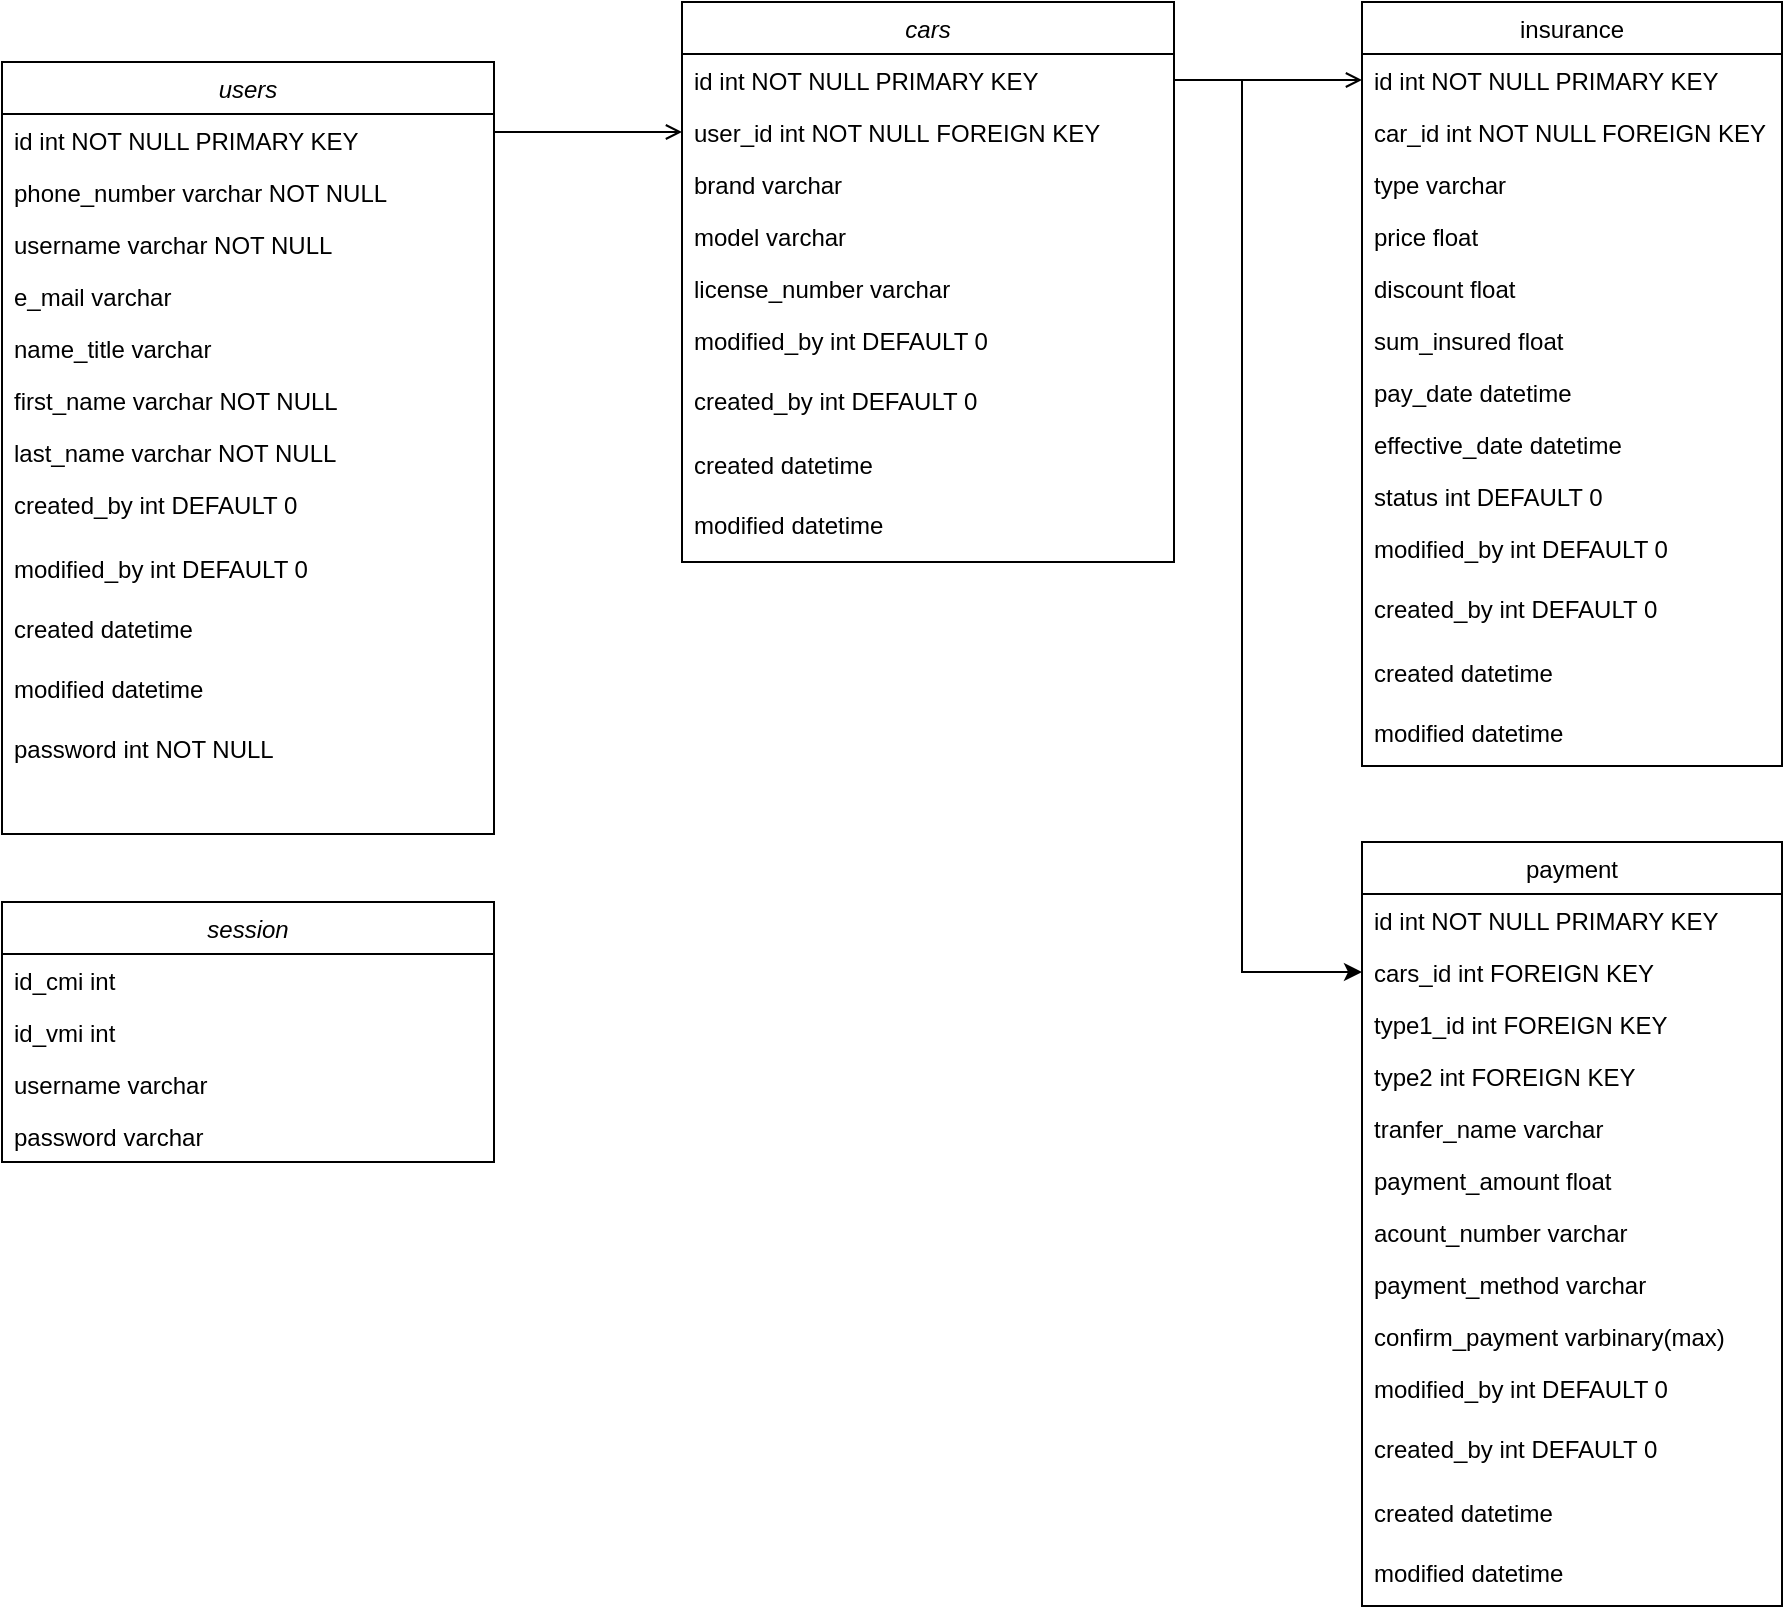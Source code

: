 <mxfile version="15.2.7" type="device"><diagram id="C5RBs43oDa-KdzZeNtuy" name="Page-1"><mxGraphModel dx="1158" dy="413" grid="1" gridSize="10" guides="0" tooltips="1" connect="1" arrows="1" fold="1" page="1" pageScale="1" pageWidth="827" pageHeight="1169" math="0" shadow="0"><root><mxCell id="WIyWlLk6GJQsqaUBKTNV-0"/><mxCell id="WIyWlLk6GJQsqaUBKTNV-1" parent="WIyWlLk6GJQsqaUBKTNV-0"/><mxCell id="zkfFHV4jXpPFQw0GAbJ--0" value="users" style="swimlane;fontStyle=2;align=center;verticalAlign=top;childLayout=stackLayout;horizontal=1;startSize=26;horizontalStack=0;resizeParent=1;resizeLast=0;collapsible=1;marginBottom=0;rounded=0;shadow=0;strokeWidth=1;" parent="WIyWlLk6GJQsqaUBKTNV-1" vertex="1"><mxGeometry x="-100" y="110" width="246" height="386" as="geometry"><mxRectangle x="230" y="140" width="160" height="26" as="alternateBounds"/></mxGeometry></mxCell><mxCell id="zkfFHV4jXpPFQw0GAbJ--1" value="id int NOT NULL PRIMARY KEY&#10; " style="text;align=left;verticalAlign=top;spacingLeft=4;spacingRight=4;overflow=hidden;rotatable=0;points=[[0,0.5],[1,0.5]];portConstraint=eastwest;" parent="zkfFHV4jXpPFQw0GAbJ--0" vertex="1"><mxGeometry y="26" width="246" height="26" as="geometry"/></mxCell><mxCell id="zkfFHV4jXpPFQw0GAbJ--2" value="phone_number varchar NOT NULL" style="text;align=left;verticalAlign=top;spacingLeft=4;spacingRight=4;overflow=hidden;rotatable=0;points=[[0,0.5],[1,0.5]];portConstraint=eastwest;rounded=0;shadow=0;html=0;" parent="zkfFHV4jXpPFQw0GAbJ--0" vertex="1"><mxGeometry y="52" width="246" height="26" as="geometry"/></mxCell><mxCell id="GPKDCNuhhVDQD-fCaBVK-17" value="username varchar NOT NULL" style="text;align=left;verticalAlign=top;spacingLeft=4;spacingRight=4;overflow=hidden;rotatable=0;points=[[0,0.5],[1,0.5]];portConstraint=eastwest;rounded=0;shadow=0;html=0;" parent="zkfFHV4jXpPFQw0GAbJ--0" vertex="1"><mxGeometry y="78" width="246" height="26" as="geometry"/></mxCell><mxCell id="BGnVpHah1kqvxurypwCw-67" value="e_mail varchar " style="text;align=left;verticalAlign=top;spacingLeft=4;spacingRight=4;overflow=hidden;rotatable=0;points=[[0,0.5],[1,0.5]];portConstraint=eastwest;rounded=0;shadow=0;html=0;" parent="zkfFHV4jXpPFQw0GAbJ--0" vertex="1"><mxGeometry y="104" width="246" height="26" as="geometry"/></mxCell><mxCell id="BGnVpHah1kqvxurypwCw-3" value="name_title varchar " style="text;align=left;verticalAlign=top;spacingLeft=4;spacingRight=4;overflow=hidden;rotatable=0;points=[[0,0.5],[1,0.5]];portConstraint=eastwest;rounded=0;shadow=0;html=0;" parent="zkfFHV4jXpPFQw0GAbJ--0" vertex="1"><mxGeometry y="130" width="246" height="26" as="geometry"/></mxCell><mxCell id="BGnVpHah1kqvxurypwCw-0" value="first_name varchar NOT NULL" style="text;align=left;verticalAlign=top;spacingLeft=4;spacingRight=4;overflow=hidden;rotatable=0;points=[[0,0.5],[1,0.5]];portConstraint=eastwest;rounded=0;shadow=0;html=0;" parent="zkfFHV4jXpPFQw0GAbJ--0" vertex="1"><mxGeometry y="156" width="246" height="26" as="geometry"/></mxCell><mxCell id="BGnVpHah1kqvxurypwCw-22" value="last_name varchar NOT NULL" style="text;align=left;verticalAlign=top;spacingLeft=4;spacingRight=4;overflow=hidden;rotatable=0;points=[[0,0.5],[1,0.5]];portConstraint=eastwest;rounded=0;shadow=0;html=0;" parent="zkfFHV4jXpPFQw0GAbJ--0" vertex="1"><mxGeometry y="182" width="246" height="26" as="geometry"/></mxCell><mxCell id="BGnVpHah1kqvxurypwCw-81" value="created_by int DEFAULT 0" style="text;align=left;verticalAlign=top;spacingLeft=4;spacingRight=4;overflow=hidden;rotatable=0;points=[[0,0.5],[1,0.5]];portConstraint=eastwest;rounded=0;shadow=0;html=0;" parent="zkfFHV4jXpPFQw0GAbJ--0" vertex="1"><mxGeometry y="208" width="246" height="32" as="geometry"/></mxCell><mxCell id="BGnVpHah1kqvxurypwCw-83" value="modified_by int DEFAULT 0" style="text;align=left;verticalAlign=top;spacingLeft=4;spacingRight=4;overflow=hidden;rotatable=0;points=[[0,0.5],[1,0.5]];portConstraint=eastwest;rounded=0;shadow=0;html=0;" parent="zkfFHV4jXpPFQw0GAbJ--0" vertex="1"><mxGeometry y="240" width="246" height="30" as="geometry"/></mxCell><mxCell id="BGnVpHah1kqvxurypwCw-80" value="created datetime " style="text;align=left;verticalAlign=top;spacingLeft=4;spacingRight=4;overflow=hidden;rotatable=0;points=[[0,0.5],[1,0.5]];portConstraint=eastwest;rounded=0;shadow=0;html=0;" parent="zkfFHV4jXpPFQw0GAbJ--0" vertex="1"><mxGeometry y="270" width="246" height="30" as="geometry"/></mxCell><mxCell id="BGnVpHah1kqvxurypwCw-82" value="modified datetime" style="text;align=left;verticalAlign=top;spacingLeft=4;spacingRight=4;overflow=hidden;rotatable=0;points=[[0,0.5],[1,0.5]];portConstraint=eastwest;rounded=0;shadow=0;html=0;" parent="zkfFHV4jXpPFQw0GAbJ--0" vertex="1"><mxGeometry y="300" width="246" height="30" as="geometry"/></mxCell><mxCell id="zkfFHV4jXpPFQw0GAbJ--3" value="password int NOT NULL" style="text;align=left;verticalAlign=top;spacingLeft=4;spacingRight=4;overflow=hidden;rotatable=0;points=[[0,0.5],[1,0.5]];portConstraint=eastwest;rounded=0;shadow=0;html=0;" parent="zkfFHV4jXpPFQw0GAbJ--0" vertex="1"><mxGeometry y="330" width="246" height="26" as="geometry"/></mxCell><mxCell id="zkfFHV4jXpPFQw0GAbJ--17" value="insurance" style="swimlane;fontStyle=0;align=center;verticalAlign=top;childLayout=stackLayout;horizontal=1;startSize=26;horizontalStack=0;resizeParent=1;resizeLast=0;collapsible=1;marginBottom=0;rounded=0;shadow=0;strokeWidth=1;" parent="WIyWlLk6GJQsqaUBKTNV-1" vertex="1"><mxGeometry x="580" y="80" width="210" height="382" as="geometry"><mxRectangle x="550" y="140" width="160" height="26" as="alternateBounds"/></mxGeometry></mxCell><mxCell id="BGnVpHah1kqvxurypwCw-77" value="id int NOT NULL PRIMARY KEY" style="text;align=left;verticalAlign=top;spacingLeft=4;spacingRight=4;overflow=hidden;rotatable=0;points=[[0,0.5],[1,0.5]];portConstraint=eastwest;" parent="zkfFHV4jXpPFQw0GAbJ--17" vertex="1"><mxGeometry y="26" width="210" height="26" as="geometry"/></mxCell><mxCell id="zkfFHV4jXpPFQw0GAbJ--18" value="car_id int NOT NULL FOREIGN KEY" style="text;align=left;verticalAlign=top;spacingLeft=4;spacingRight=4;overflow=hidden;rotatable=0;points=[[0,0.5],[1,0.5]];portConstraint=eastwest;" parent="zkfFHV4jXpPFQw0GAbJ--17" vertex="1"><mxGeometry y="52" width="210" height="26" as="geometry"/></mxCell><mxCell id="zkfFHV4jXpPFQw0GAbJ--19" value="type varchar " style="text;align=left;verticalAlign=top;spacingLeft=4;spacingRight=4;overflow=hidden;rotatable=0;points=[[0,0.5],[1,0.5]];portConstraint=eastwest;rounded=0;shadow=0;html=0;" parent="zkfFHV4jXpPFQw0GAbJ--17" vertex="1"><mxGeometry y="78" width="210" height="26" as="geometry"/></mxCell><mxCell id="zkfFHV4jXpPFQw0GAbJ--21" value="price float " style="text;align=left;verticalAlign=top;spacingLeft=4;spacingRight=4;overflow=hidden;rotatable=0;points=[[0,0.5],[1,0.5]];portConstraint=eastwest;rounded=0;shadow=0;html=0;" parent="zkfFHV4jXpPFQw0GAbJ--17" vertex="1"><mxGeometry y="104" width="210" height="26" as="geometry"/></mxCell><mxCell id="BR4CpVQDQXEExPvIQlpN-1" value="discount float " style="text;align=left;verticalAlign=top;spacingLeft=4;spacingRight=4;overflow=hidden;rotatable=0;points=[[0,0.5],[1,0.5]];portConstraint=eastwest;rounded=0;shadow=0;html=0;" parent="zkfFHV4jXpPFQw0GAbJ--17" vertex="1"><mxGeometry y="130" width="210" height="26" as="geometry"/></mxCell><mxCell id="BGnVpHah1kqvxurypwCw-63" value="sum_insured float " style="text;align=left;verticalAlign=top;spacingLeft=4;spacingRight=4;overflow=hidden;rotatable=0;points=[[0,0.5],[1,0.5]];portConstraint=eastwest;rounded=0;shadow=0;html=0;" parent="zkfFHV4jXpPFQw0GAbJ--17" vertex="1"><mxGeometry y="156" width="210" height="26" as="geometry"/></mxCell><mxCell id="j0jSH_E6f-_-7eDL40kZ-25" value="pay_date datetime" style="text;align=left;verticalAlign=top;spacingLeft=4;spacingRight=4;overflow=hidden;rotatable=0;points=[[0,0.5],[1,0.5]];portConstraint=eastwest;rounded=0;shadow=0;html=0;" parent="zkfFHV4jXpPFQw0GAbJ--17" vertex="1"><mxGeometry y="182" width="210" height="26" as="geometry"/></mxCell><mxCell id="BGnVpHah1kqvxurypwCw-56" value="effective_date datetime" style="text;align=left;verticalAlign=top;spacingLeft=4;spacingRight=4;overflow=hidden;rotatable=0;points=[[0,0.5],[1,0.5]];portConstraint=eastwest;rounded=0;shadow=0;html=0;" parent="zkfFHV4jXpPFQw0GAbJ--17" vertex="1"><mxGeometry y="208" width="210" height="26" as="geometry"/></mxCell><mxCell id="BGnVpHah1kqvxurypwCw-90" value="status int DEFAULT 0" style="text;align=left;verticalAlign=top;spacingLeft=4;spacingRight=4;overflow=hidden;rotatable=0;points=[[0,0.5],[1,0.5]];portConstraint=eastwest;rounded=0;shadow=0;html=0;" parent="zkfFHV4jXpPFQw0GAbJ--17" vertex="1"><mxGeometry y="234" width="210" height="26" as="geometry"/></mxCell><mxCell id="BGnVpHah1kqvxurypwCw-91" value="modified_by int DEFAULT 0" style="text;align=left;verticalAlign=top;spacingLeft=4;spacingRight=4;overflow=hidden;rotatable=0;points=[[0,0.5],[1,0.5]];portConstraint=eastwest;rounded=0;shadow=0;html=0;" parent="zkfFHV4jXpPFQw0GAbJ--17" vertex="1"><mxGeometry y="260" width="210" height="30" as="geometry"/></mxCell><mxCell id="BGnVpHah1kqvxurypwCw-92" value="created_by int DEFAULT 0" style="text;align=left;verticalAlign=top;spacingLeft=4;spacingRight=4;overflow=hidden;rotatable=0;points=[[0,0.5],[1,0.5]];portConstraint=eastwest;rounded=0;shadow=0;html=0;" parent="zkfFHV4jXpPFQw0GAbJ--17" vertex="1"><mxGeometry y="290" width="210" height="32" as="geometry"/></mxCell><mxCell id="BGnVpHah1kqvxurypwCw-93" value="created datetime " style="text;align=left;verticalAlign=top;spacingLeft=4;spacingRight=4;overflow=hidden;rotatable=0;points=[[0,0.5],[1,0.5]];portConstraint=eastwest;rounded=0;shadow=0;html=0;" parent="zkfFHV4jXpPFQw0GAbJ--17" vertex="1"><mxGeometry y="322" width="210" height="30" as="geometry"/></mxCell><mxCell id="BGnVpHah1kqvxurypwCw-94" value="modified datetime" style="text;align=left;verticalAlign=top;spacingLeft=4;spacingRight=4;overflow=hidden;rotatable=0;points=[[0,0.5],[1,0.5]];portConstraint=eastwest;rounded=0;shadow=0;html=0;" parent="zkfFHV4jXpPFQw0GAbJ--17" vertex="1"><mxGeometry y="352" width="210" height="30" as="geometry"/></mxCell><mxCell id="zkfFHV4jXpPFQw0GAbJ--26" value="" style="endArrow=open;shadow=0;strokeWidth=1;rounded=0;endFill=1;edgeStyle=elbowEdgeStyle;elbow=vertical;entryX=0;entryY=0.5;entryDx=0;entryDy=0;exitX=1;exitY=0.5;exitDx=0;exitDy=0;" parent="WIyWlLk6GJQsqaUBKTNV-1" source="zkfFHV4jXpPFQw0GAbJ--1" target="BGnVpHah1kqvxurypwCw-41" edge="1"><mxGeometry x="0.5" y="41" relative="1" as="geometry"><mxPoint x="380" y="192" as="sourcePoint"/><mxPoint x="540" y="192" as="targetPoint"/><mxPoint x="-40" y="32" as="offset"/><Array as="points"><mxPoint x="200" y="145"/><mxPoint x="160" y="149"/><mxPoint x="210" y="155"/><mxPoint x="180" y="149"/><mxPoint x="180" y="175"/><mxPoint x="190" y="175"/><mxPoint x="160" y="149"/><mxPoint x="180" y="140"/><mxPoint x="530" y="110"/><mxPoint x="490" y="190"/><mxPoint x="420" y="160"/></Array></mxGeometry></mxCell><mxCell id="BGnVpHah1kqvxurypwCw-40" value="cars" style="swimlane;fontStyle=2;align=center;verticalAlign=top;childLayout=stackLayout;horizontal=1;startSize=26;horizontalStack=0;resizeParent=1;resizeLast=0;collapsible=1;marginBottom=0;rounded=0;shadow=0;strokeWidth=1;" parent="WIyWlLk6GJQsqaUBKTNV-1" vertex="1"><mxGeometry x="240" y="80" width="246" height="280" as="geometry"><mxRectangle x="230" y="140" width="160" height="26" as="alternateBounds"/></mxGeometry></mxCell><mxCell id="BGnVpHah1kqvxurypwCw-58" value="id int NOT NULL PRIMARY KEY" style="text;align=left;verticalAlign=top;spacingLeft=4;spacingRight=4;overflow=hidden;rotatable=0;points=[[0,0.5],[1,0.5]];portConstraint=eastwest;" parent="BGnVpHah1kqvxurypwCw-40" vertex="1"><mxGeometry y="26" width="246" height="26" as="geometry"/></mxCell><mxCell id="BGnVpHah1kqvxurypwCw-41" value="user_id int NOT NULL FOREIGN KEY" style="text;align=left;verticalAlign=top;spacingLeft=4;spacingRight=4;overflow=hidden;rotatable=0;points=[[0,0.5],[1,0.5]];portConstraint=eastwest;fontColor=#000000;" parent="BGnVpHah1kqvxurypwCw-40" vertex="1"><mxGeometry y="52" width="246" height="26" as="geometry"/></mxCell><mxCell id="BGnVpHah1kqvxurypwCw-47" value="brand varchar" style="text;align=left;verticalAlign=top;spacingLeft=4;spacingRight=4;overflow=hidden;rotatable=0;points=[[0,0.5],[1,0.5]];portConstraint=eastwest;rounded=0;shadow=0;html=0;" parent="BGnVpHah1kqvxurypwCw-40" vertex="1"><mxGeometry y="78" width="246" height="26" as="geometry"/></mxCell><mxCell id="BGnVpHah1kqvxurypwCw-48" value="model varchar " style="text;align=left;verticalAlign=top;spacingLeft=4;spacingRight=4;overflow=hidden;rotatable=0;points=[[0,0.5],[1,0.5]];portConstraint=eastwest;rounded=0;shadow=0;html=0;" parent="BGnVpHah1kqvxurypwCw-40" vertex="1"><mxGeometry y="104" width="246" height="26" as="geometry"/></mxCell><mxCell id="BGnVpHah1kqvxurypwCw-54" value="license_number varchar" style="text;align=left;verticalAlign=top;spacingLeft=4;spacingRight=4;overflow=hidden;rotatable=0;points=[[0,0.5],[1,0.5]];portConstraint=eastwest;rounded=0;shadow=0;html=0;" parent="BGnVpHah1kqvxurypwCw-40" vertex="1"><mxGeometry y="130" width="246" height="26" as="geometry"/></mxCell><mxCell id="BGnVpHah1kqvxurypwCw-89" value="modified_by int DEFAULT 0" style="text;align=left;verticalAlign=top;spacingLeft=4;spacingRight=4;overflow=hidden;rotatable=0;points=[[0,0.5],[1,0.5]];portConstraint=eastwest;rounded=0;shadow=0;html=0;" parent="BGnVpHah1kqvxurypwCw-40" vertex="1"><mxGeometry y="156" width="246" height="30" as="geometry"/></mxCell><mxCell id="BGnVpHah1kqvxurypwCw-86" value="created_by int DEFAULT 0" style="text;align=left;verticalAlign=top;spacingLeft=4;spacingRight=4;overflow=hidden;rotatable=0;points=[[0,0.5],[1,0.5]];portConstraint=eastwest;rounded=0;shadow=0;html=0;" parent="BGnVpHah1kqvxurypwCw-40" vertex="1"><mxGeometry y="186" width="246" height="32" as="geometry"/></mxCell><mxCell id="BGnVpHah1kqvxurypwCw-87" value="created datetime " style="text;align=left;verticalAlign=top;spacingLeft=4;spacingRight=4;overflow=hidden;rotatable=0;points=[[0,0.5],[1,0.5]];portConstraint=eastwest;rounded=0;shadow=0;html=0;" parent="BGnVpHah1kqvxurypwCw-40" vertex="1"><mxGeometry y="218" width="246" height="30" as="geometry"/></mxCell><mxCell id="BGnVpHah1kqvxurypwCw-88" value="modified datetime" style="text;align=left;verticalAlign=top;spacingLeft=4;spacingRight=4;overflow=hidden;rotatable=0;points=[[0,0.5],[1,0.5]];portConstraint=eastwest;rounded=0;shadow=0;html=0;" parent="BGnVpHah1kqvxurypwCw-40" vertex="1"><mxGeometry y="248" width="246" height="30" as="geometry"/></mxCell><mxCell id="BGnVpHah1kqvxurypwCw-61" value="" style="endArrow=open;shadow=0;strokeWidth=1;rounded=0;endFill=1;edgeStyle=elbowEdgeStyle;elbow=vertical;exitX=1;exitY=0.5;exitDx=0;exitDy=0;entryX=0;entryY=0.5;entryDx=0;entryDy=0;" parent="WIyWlLk6GJQsqaUBKTNV-1" source="BGnVpHah1kqvxurypwCw-58" edge="1" target="BGnVpHah1kqvxurypwCw-77"><mxGeometry x="0.5" y="41" relative="1" as="geometry"><mxPoint x="466" y="150" as="sourcePoint"/><mxPoint x="640" y="110" as="targetPoint"/><mxPoint x="-40" y="32" as="offset"/><Array as="points"><mxPoint x="580" y="119"/><mxPoint x="550" y="330"/><mxPoint x="540" y="119"/><mxPoint x="500" y="149"/><mxPoint x="510" y="175"/><mxPoint x="480" y="150"/><mxPoint x="500" y="141"/><mxPoint x="850" y="111"/><mxPoint x="810" y="191"/><mxPoint x="740" y="161"/></Array></mxGeometry></mxCell><mxCell id="GPKDCNuhhVDQD-fCaBVK-2" value="session" style="swimlane;fontStyle=2;align=center;verticalAlign=top;childLayout=stackLayout;horizontal=1;startSize=26;horizontalStack=0;resizeParent=1;resizeLast=0;collapsible=1;marginBottom=0;rounded=0;shadow=0;strokeWidth=1;" parent="WIyWlLk6GJQsqaUBKTNV-1" vertex="1"><mxGeometry x="-100" y="530" width="246" height="130" as="geometry"><mxRectangle x="230" y="140" width="160" height="26" as="alternateBounds"/></mxGeometry></mxCell><mxCell id="GPKDCNuhhVDQD-fCaBVK-3" value="id_cmi int &#10; " style="text;align=left;verticalAlign=top;spacingLeft=4;spacingRight=4;overflow=hidden;rotatable=0;points=[[0,0.5],[1,0.5]];portConstraint=eastwest;" parent="GPKDCNuhhVDQD-fCaBVK-2" vertex="1"><mxGeometry y="26" width="246" height="26" as="geometry"/></mxCell><mxCell id="GPKDCNuhhVDQD-fCaBVK-15" value="id_vmi int &#10; " style="text;align=left;verticalAlign=top;spacingLeft=4;spacingRight=4;overflow=hidden;rotatable=0;points=[[0,0.5],[1,0.5]];portConstraint=eastwest;" parent="GPKDCNuhhVDQD-fCaBVK-2" vertex="1"><mxGeometry y="52" width="246" height="26" as="geometry"/></mxCell><mxCell id="GPKDCNuhhVDQD-fCaBVK-18" value="username varchar" style="text;align=left;verticalAlign=top;spacingLeft=4;spacingRight=4;overflow=hidden;rotatable=0;points=[[0,0.5],[1,0.5]];portConstraint=eastwest;" parent="GPKDCNuhhVDQD-fCaBVK-2" vertex="1"><mxGeometry y="78" width="246" height="26" as="geometry"/></mxCell><mxCell id="GPKDCNuhhVDQD-fCaBVK-19" value="password varchar" style="text;align=left;verticalAlign=top;spacingLeft=4;spacingRight=4;overflow=hidden;rotatable=0;points=[[0,0.5],[1,0.5]];portConstraint=eastwest;" parent="GPKDCNuhhVDQD-fCaBVK-2" vertex="1"><mxGeometry y="104" width="246" height="26" as="geometry"/></mxCell><mxCell id="j0jSH_E6f-_-7eDL40kZ-0" value="payment" style="swimlane;fontStyle=0;align=center;verticalAlign=top;childLayout=stackLayout;horizontal=1;startSize=26;horizontalStack=0;resizeParent=1;resizeLast=0;collapsible=1;marginBottom=0;rounded=0;shadow=0;strokeWidth=1;" parent="WIyWlLk6GJQsqaUBKTNV-1" vertex="1"><mxGeometry x="580" y="500" width="210" height="382" as="geometry"><mxRectangle x="550" y="140" width="160" height="26" as="alternateBounds"/></mxGeometry></mxCell><mxCell id="j0jSH_E6f-_-7eDL40kZ-1" value="id int NOT NULL PRIMARY KEY" style="text;align=left;verticalAlign=top;spacingLeft=4;spacingRight=4;overflow=hidden;rotatable=0;points=[[0,0.5],[1,0.5]];portConstraint=eastwest;" parent="j0jSH_E6f-_-7eDL40kZ-0" vertex="1"><mxGeometry y="26" width="210" height="26" as="geometry"/></mxCell><mxCell id="j0jSH_E6f-_-7eDL40kZ-19" value="cars_id int FOREIGN KEY" style="text;align=left;verticalAlign=top;spacingLeft=4;spacingRight=4;overflow=hidden;rotatable=0;points=[[0,0.5],[1,0.5]];portConstraint=eastwest;" parent="j0jSH_E6f-_-7eDL40kZ-0" vertex="1"><mxGeometry y="52" width="210" height="26" as="geometry"/></mxCell><mxCell id="j0jSH_E6f-_-7eDL40kZ-2" value="type1_id int FOREIGN KEY" style="text;align=left;verticalAlign=top;spacingLeft=4;spacingRight=4;overflow=hidden;rotatable=0;points=[[0,0.5],[1,0.5]];portConstraint=eastwest;" parent="j0jSH_E6f-_-7eDL40kZ-0" vertex="1"><mxGeometry y="78" width="210" height="26" as="geometry"/></mxCell><mxCell id="j0jSH_E6f-_-7eDL40kZ-18" value="type2 int FOREIGN KEY" style="text;align=left;verticalAlign=top;spacingLeft=4;spacingRight=4;overflow=hidden;rotatable=0;points=[[0,0.5],[1,0.5]];portConstraint=eastwest;" parent="j0jSH_E6f-_-7eDL40kZ-0" vertex="1"><mxGeometry y="104" width="210" height="26" as="geometry"/></mxCell><mxCell id="j0jSH_E6f-_-7eDL40kZ-9" value="tranfer_name varchar" style="text;align=left;verticalAlign=top;spacingLeft=4;spacingRight=4;overflow=hidden;rotatable=0;points=[[0,0.5],[1,0.5]];portConstraint=eastwest;rounded=0;shadow=0;html=0;" parent="j0jSH_E6f-_-7eDL40kZ-0" vertex="1"><mxGeometry y="130" width="210" height="26" as="geometry"/></mxCell><mxCell id="j0jSH_E6f-_-7eDL40kZ-10" value="payment_amount float" style="text;align=left;verticalAlign=top;spacingLeft=4;spacingRight=4;overflow=hidden;rotatable=0;points=[[0,0.5],[1,0.5]];portConstraint=eastwest;rounded=0;shadow=0;html=0;" parent="j0jSH_E6f-_-7eDL40kZ-0" vertex="1"><mxGeometry y="156" width="210" height="26" as="geometry"/></mxCell><mxCell id="j0jSH_E6f-_-7eDL40kZ-11" value="acount_number varchar" style="text;align=left;verticalAlign=top;spacingLeft=4;spacingRight=4;overflow=hidden;rotatable=0;points=[[0,0.5],[1,0.5]];portConstraint=eastwest;rounded=0;shadow=0;html=0;" parent="j0jSH_E6f-_-7eDL40kZ-0" vertex="1"><mxGeometry y="182" width="210" height="26" as="geometry"/></mxCell><mxCell id="Uhm5RtmpCX1MEYa0us7w-0" value="payment_method varchar" style="text;align=left;verticalAlign=top;spacingLeft=4;spacingRight=4;overflow=hidden;rotatable=0;points=[[0,0.5],[1,0.5]];portConstraint=eastwest;rounded=0;shadow=0;html=0;" parent="j0jSH_E6f-_-7eDL40kZ-0" vertex="1"><mxGeometry y="208" width="210" height="26" as="geometry"/></mxCell><mxCell id="j0jSH_E6f-_-7eDL40kZ-12" value="confirm_payment varbinary(max)" style="text;align=left;verticalAlign=top;spacingLeft=4;spacingRight=4;overflow=hidden;rotatable=0;points=[[0,0.5],[1,0.5]];portConstraint=eastwest;rounded=0;shadow=0;html=0;" parent="j0jSH_E6f-_-7eDL40kZ-0" vertex="1"><mxGeometry y="234" width="210" height="26" as="geometry"/></mxCell><mxCell id="j0jSH_E6f-_-7eDL40kZ-14" value="modified_by int DEFAULT 0" style="text;align=left;verticalAlign=top;spacingLeft=4;spacingRight=4;overflow=hidden;rotatable=0;points=[[0,0.5],[1,0.5]];portConstraint=eastwest;rounded=0;shadow=0;html=0;" parent="j0jSH_E6f-_-7eDL40kZ-0" vertex="1"><mxGeometry y="260" width="210" height="30" as="geometry"/></mxCell><mxCell id="j0jSH_E6f-_-7eDL40kZ-15" value="created_by int DEFAULT 0" style="text;align=left;verticalAlign=top;spacingLeft=4;spacingRight=4;overflow=hidden;rotatable=0;points=[[0,0.5],[1,0.5]];portConstraint=eastwest;rounded=0;shadow=0;html=0;" parent="j0jSH_E6f-_-7eDL40kZ-0" vertex="1"><mxGeometry y="290" width="210" height="32" as="geometry"/></mxCell><mxCell id="j0jSH_E6f-_-7eDL40kZ-16" value="created datetime " style="text;align=left;verticalAlign=top;spacingLeft=4;spacingRight=4;overflow=hidden;rotatable=0;points=[[0,0.5],[1,0.5]];portConstraint=eastwest;rounded=0;shadow=0;html=0;" parent="j0jSH_E6f-_-7eDL40kZ-0" vertex="1"><mxGeometry y="322" width="210" height="30" as="geometry"/></mxCell><mxCell id="j0jSH_E6f-_-7eDL40kZ-17" value="modified datetime" style="text;align=left;verticalAlign=top;spacingLeft=4;spacingRight=4;overflow=hidden;rotatable=0;points=[[0,0.5],[1,0.5]];portConstraint=eastwest;rounded=0;shadow=0;html=0;" parent="j0jSH_E6f-_-7eDL40kZ-0" vertex="1"><mxGeometry y="352" width="210" height="30" as="geometry"/></mxCell><mxCell id="j0jSH_E6f-_-7eDL40kZ-20" style="edgeStyle=orthogonalEdgeStyle;rounded=0;orthogonalLoop=1;jettySize=auto;html=1;exitX=1;exitY=0.5;exitDx=0;exitDy=0;entryX=0;entryY=0.5;entryDx=0;entryDy=0;" parent="WIyWlLk6GJQsqaUBKTNV-1" source="BGnVpHah1kqvxurypwCw-58" target="j0jSH_E6f-_-7eDL40kZ-19" edge="1"><mxGeometry relative="1" as="geometry"><Array as="points"><mxPoint x="520" y="119"/><mxPoint x="520" y="565"/></Array></mxGeometry></mxCell></root></mxGraphModel></diagram></mxfile>